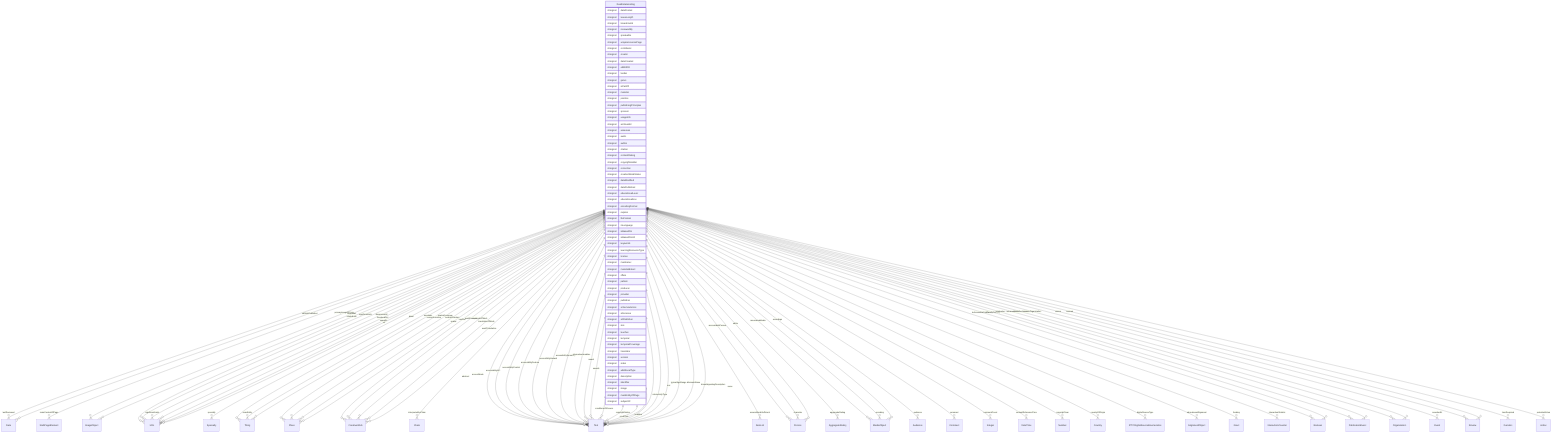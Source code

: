 erDiagram
RealEstateListing {
    stringList datePosted  
    stringList leaseLength  
    stringList breadcrumb  
    stringList reviewedBy  
    stringList speakable  
    stringList acquireLicensePage  
    stringList contributor  
    stringList creator  
    stringList dateCreated  
    stringList editEIDR  
    stringList funder  
    stringList genre  
    stringList isPartOf  
    stringList material  
    stringList position  
    stringList publishingPrinciples  
    stringList sponsor  
    stringList usageInfo  
    stringList archivedAt  
    stringList assesses  
    stringList audio  
    stringList author  
    stringList citation  
    stringList contentRating  
    stringList copyrightHolder  
    stringList correction  
    stringList creativeWorkStatus  
    stringList dateModified  
    stringList datePublished  
    stringList educationalLevel  
    stringList educationalUse  
    stringList encodingFormat  
    stringList expires  
    stringList fileFormat  
    stringList inLanguage  
    stringList isBasedOn  
    stringList isBasedOnUrl  
    stringList keywords  
    stringList learningResourceType  
    stringList license  
    stringList maintainer  
    stringList materialExtent  
    stringList offers  
    stringList pattern  
    stringList producer  
    stringList provider  
    stringList publisher  
    stringList schemaVersion  
    stringList sdLicense  
    stringList sdPublisher  
    stringList size  
    stringList teaches  
    stringList temporal  
    stringList temporalCoverage  
    stringList translator  
    stringList version  
    stringList video  
    stringList additionalType  
    stringList description  
    stringList identifier  
    stringList image  
    stringList mainEntityOfPage  
    stringList subjectOf  
}

RealEstateListing ||--}o Date : "lastReviewed"
RealEstateListing ||--}o WebPageElement : "mainContentOfPage"
RealEstateListing ||--}o ImageObject : "primaryImageOfPage"
RealEstateListing ||--}o URL : "relatedLink"
RealEstateListing ||--}o URL : "significantLink"
RealEstateListing ||--}o URL : "significantLinks"
RealEstateListing ||--}o Specialty : "specialty"
RealEstateListing ||--}o Thing : "about"
RealEstateListing ||--}o Place : "contentLocation"
RealEstateListing ||--}o CreativeWork : "hasPart"
RealEstateListing ||--}o Claim : "interpretedAsClaim"
RealEstateListing ||--}o Thing : "mainEntity"
RealEstateListing ||--}o Place : "spatialCoverage"
RealEstateListing ||--}o CreativeWork : "workExample"
RealEstateListing ||--}o Text : "abstract"
RealEstateListing ||--}o Text : "accessMode"
RealEstateListing ||--}o ItemList : "accessModeSufficient"
RealEstateListing ||--}o Text : "accessibilityAPI"
RealEstateListing ||--}o Text : "accessibilityControl"
RealEstateListing ||--}o Text : "accessibilityFeature"
RealEstateListing ||--}o Text : "accessibilityHazard"
RealEstateListing ||--}o Text : "accessibilitySummary"
RealEstateListing ||--}o Person : "accountablePerson"
RealEstateListing ||--}o AggregateRating : "aggregateRating"
RealEstateListing ||--}o Text : "alternativeHeadline"
RealEstateListing ||--}o MediaObject : "associatedMedia"
RealEstateListing ||--}o Audience : "audience"
RealEstateListing ||--}o Text : "award"
RealEstateListing ||--}o Text : "awards"
RealEstateListing ||--}o Person : "character"
RealEstateListing ||--}o Comment : "comment"
RealEstateListing ||--}o Integer : "commentCount"
RealEstateListing ||--}o Text : "conditionsOfAccess"
RealEstateListing ||--}o DateTime : "contentReferenceTime"
RealEstateListing ||--}o Text : "copyrightNotice"
RealEstateListing ||--}o Number : "copyrightYear"
RealEstateListing ||--}o Country : "countryOfOrigin"
RealEstateListing ||--}o Text : "creditText"
RealEstateListing ||--}o IPTCDigitalSourceEnumeration : "digitalSourceType"
RealEstateListing ||--}o URL : "discussionUrl"
RealEstateListing ||--}o Person : "editor"
RealEstateListing ||--}o AlignmentObject : "educationalAlignment"
RealEstateListing ||--}o MediaObject : "encoding"
RealEstateListing ||--}o MediaObject : "encodings"
RealEstateListing ||--}o CreativeWork : "exampleOfWork"
RealEstateListing ||--}o Grant : "funding"
RealEstateListing ||--}o Text : "headline"
RealEstateListing ||--}o InteractionCounter : "interactionStatistic"
RealEstateListing ||--}o Text : "interactivityType"
RealEstateListing ||--}o Boolean : "isAccessibleForFree"
RealEstateListing ||--}o Boolean : "isFamilyFriendly"
RealEstateListing ||--}o Place : "locationCreated"
RealEstateListing ||--}o Thing : "mentions"
RealEstateListing ||--}o PublicationEvent : "publication"
RealEstateListing ||--}o Organization : "publisherImprint"
RealEstateListing ||--}o Event : "recordedAt"
RealEstateListing ||--}o PublicationEvent : "releasedEvent"
RealEstateListing ||--}o Review : "review"
RealEstateListing ||--}o Review : "reviews"
RealEstateListing ||--}o Date : "sdDatePublished"
RealEstateListing ||--}o Organization : "sourceOrganization"
RealEstateListing ||--}o Place : "spatial"
RealEstateListing ||--}o Text : "text"
RealEstateListing ||--}o ImageObject : "thumbnail"
RealEstateListing ||--}o URL : "thumbnailUrl"
RealEstateListing ||--}o Duration : "timeRequired"
RealEstateListing ||--}o CreativeWork : "translationOfWork"
RealEstateListing ||--}o Text : "typicalAgeRange"
RealEstateListing ||--}o CreativeWork : "workTranslation"
RealEstateListing ||--}o Text : "alternateName"
RealEstateListing ||--}o Text : "disambiguatingDescription"
RealEstateListing ||--}o Text : "name"
RealEstateListing ||--}o URL : "sameAs"
RealEstateListing ||--}o Action : "potentialAction"
RealEstateListing ||--}o URL : "url"